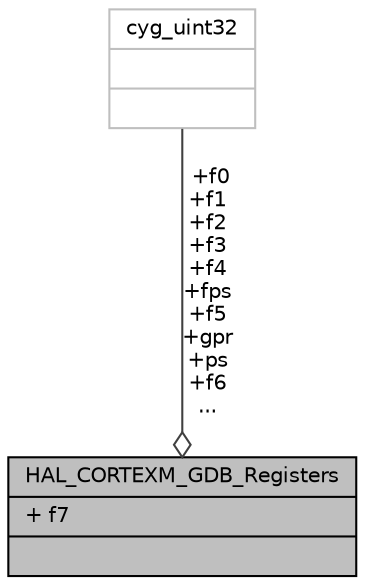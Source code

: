 digraph "HAL_CORTEXM_GDB_Registers"
{
  edge [fontname="Helvetica",fontsize="10",labelfontname="Helvetica",labelfontsize="10"];
  node [fontname="Helvetica",fontsize="10",shape=record];
  Node1 [label="{HAL_CORTEXM_GDB_Registers\n|+ f7\l|}",height=0.2,width=0.4,color="black", fillcolor="grey75", style="filled" fontcolor="black"];
  Node2 -> Node1 [color="grey25",fontsize="10",style="solid",label=" +f0\n+f1\n+f2\n+f3\n+f4\n+fps\n+f5\n+gpr\n+ps\n+f6\n..." ,arrowhead="odiamond",fontname="Helvetica"];
  Node2 [label="{cyg_uint32\n||}",height=0.2,width=0.4,color="grey75", fillcolor="white", style="filled"];
}
